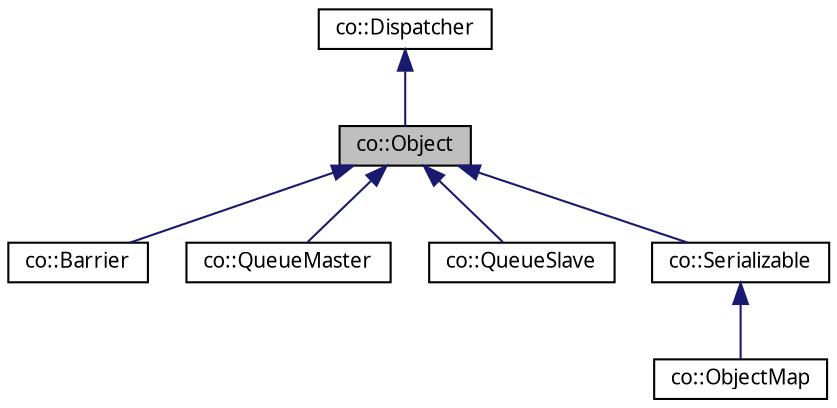 digraph "co::Object"
{
  edge [fontname="Sans",fontsize="10",labelfontname="Sans",labelfontsize="10"];
  node [fontname="Sans",fontsize="10",shape=record];
  Node1 [label="co::Object",height=0.2,width=0.4,color="black", fillcolor="grey75", style="filled" fontcolor="black"];
  Node2 -> Node1 [dir="back",color="midnightblue",fontsize="10",style="solid",fontname="Sans"];
  Node2 [label="co::Dispatcher",height=0.2,width=0.4,color="black", fillcolor="white", style="filled",URL="$classco_1_1Dispatcher.html",tooltip="A class providing command dispatch functionality to networked objects. "];
  Node1 -> Node3 [dir="back",color="midnightblue",fontsize="10",style="solid",fontname="Sans"];
  Node3 [label="co::Barrier",height=0.2,width=0.4,color="black", fillcolor="white", style="filled",URL="$classco_1_1Barrier.html",tooltip="A networked, versioned barrier. "];
  Node1 -> Node4 [dir="back",color="midnightblue",fontsize="10",style="solid",fontname="Sans"];
  Node4 [label="co::QueueMaster",height=0.2,width=0.4,color="black", fillcolor="white", style="filled",URL="$classco_1_1QueueMaster.html",tooltip="The producer end of a distributed queue. "];
  Node1 -> Node5 [dir="back",color="midnightblue",fontsize="10",style="solid",fontname="Sans"];
  Node5 [label="co::QueueSlave",height=0.2,width=0.4,color="black", fillcolor="white", style="filled",URL="$classco_1_1QueueSlave.html",tooltip="The consumer end of a distributed queue. "];
  Node1 -> Node6 [dir="back",color="midnightblue",fontsize="10",style="solid",fontname="Sans"];
  Node6 [label="co::Serializable",height=0.2,width=0.4,color="black", fillcolor="white", style="filled",URL="$classco_1_1Serializable.html",tooltip="Base class for distributed, inheritable objects. "];
  Node6 -> Node7 [dir="back",color="midnightblue",fontsize="10",style="solid",fontname="Sans"];
  Node7 [label="co::ObjectMap",height=0.2,width=0.4,color="black", fillcolor="white", style="filled",URL="$classco_1_1ObjectMap.html",tooltip="A distributed object registry. "];
}
